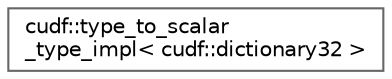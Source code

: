 digraph "类继承关系图"
{
 // LATEX_PDF_SIZE
  bgcolor="transparent";
  edge [fontname=Helvetica,fontsize=10,labelfontname=Helvetica,labelfontsize=10];
  node [fontname=Helvetica,fontsize=10,shape=box,height=0.2,width=0.4];
  rankdir="LR";
  Node0 [id="Node000000",label="cudf::type_to_scalar\l_type_impl\< cudf::dictionary32 \>",height=0.2,width=0.4,color="grey40", fillcolor="white", style="filled",URL="$structcudf_1_1type__to__scalar__type__impl_3_01cudf_1_1dictionary32_01_4.html",tooltip=" "];
}
